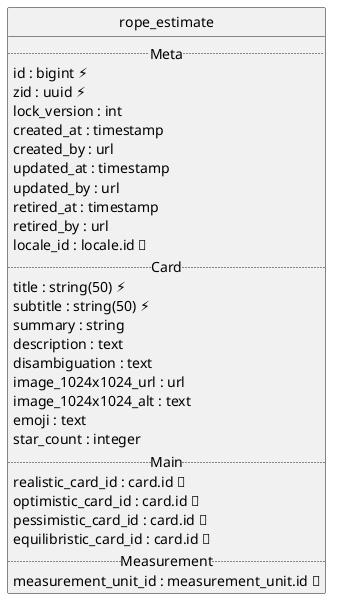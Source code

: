 @startuml uml
skinparam monochrome true
skinparam linetype ortho
hide circle

entity rope_estimate {
  .. Meta ..
  id : bigint ⚡
  zid : uuid ⚡
  lock_version : int
  created_at : timestamp
  created_by : url
  updated_at : timestamp
  updated_by : url
  retired_at : timestamp
  retired_by : url
  locale_id : locale.id 🔑
  .. Card ..
  title : string(50) ⚡
  subtitle : string(50) ⚡
  summary : string
  description : text
  disambiguation : text
  image_1024x1024_url : url
  image_1024x1024_alt : text
  emoji : text
  star_count : integer
  .. Main ..
  realistic_card_id : card.id 🔑
  optimistic_card_id : card.id 🔑
  pessimistic_card_id : card.id 🔑
  equilibristic_card_id : card.id 🔑
  .. Measurement ..
  measurement_unit_id : measurement_unit.id 🔑
}

@enduml
